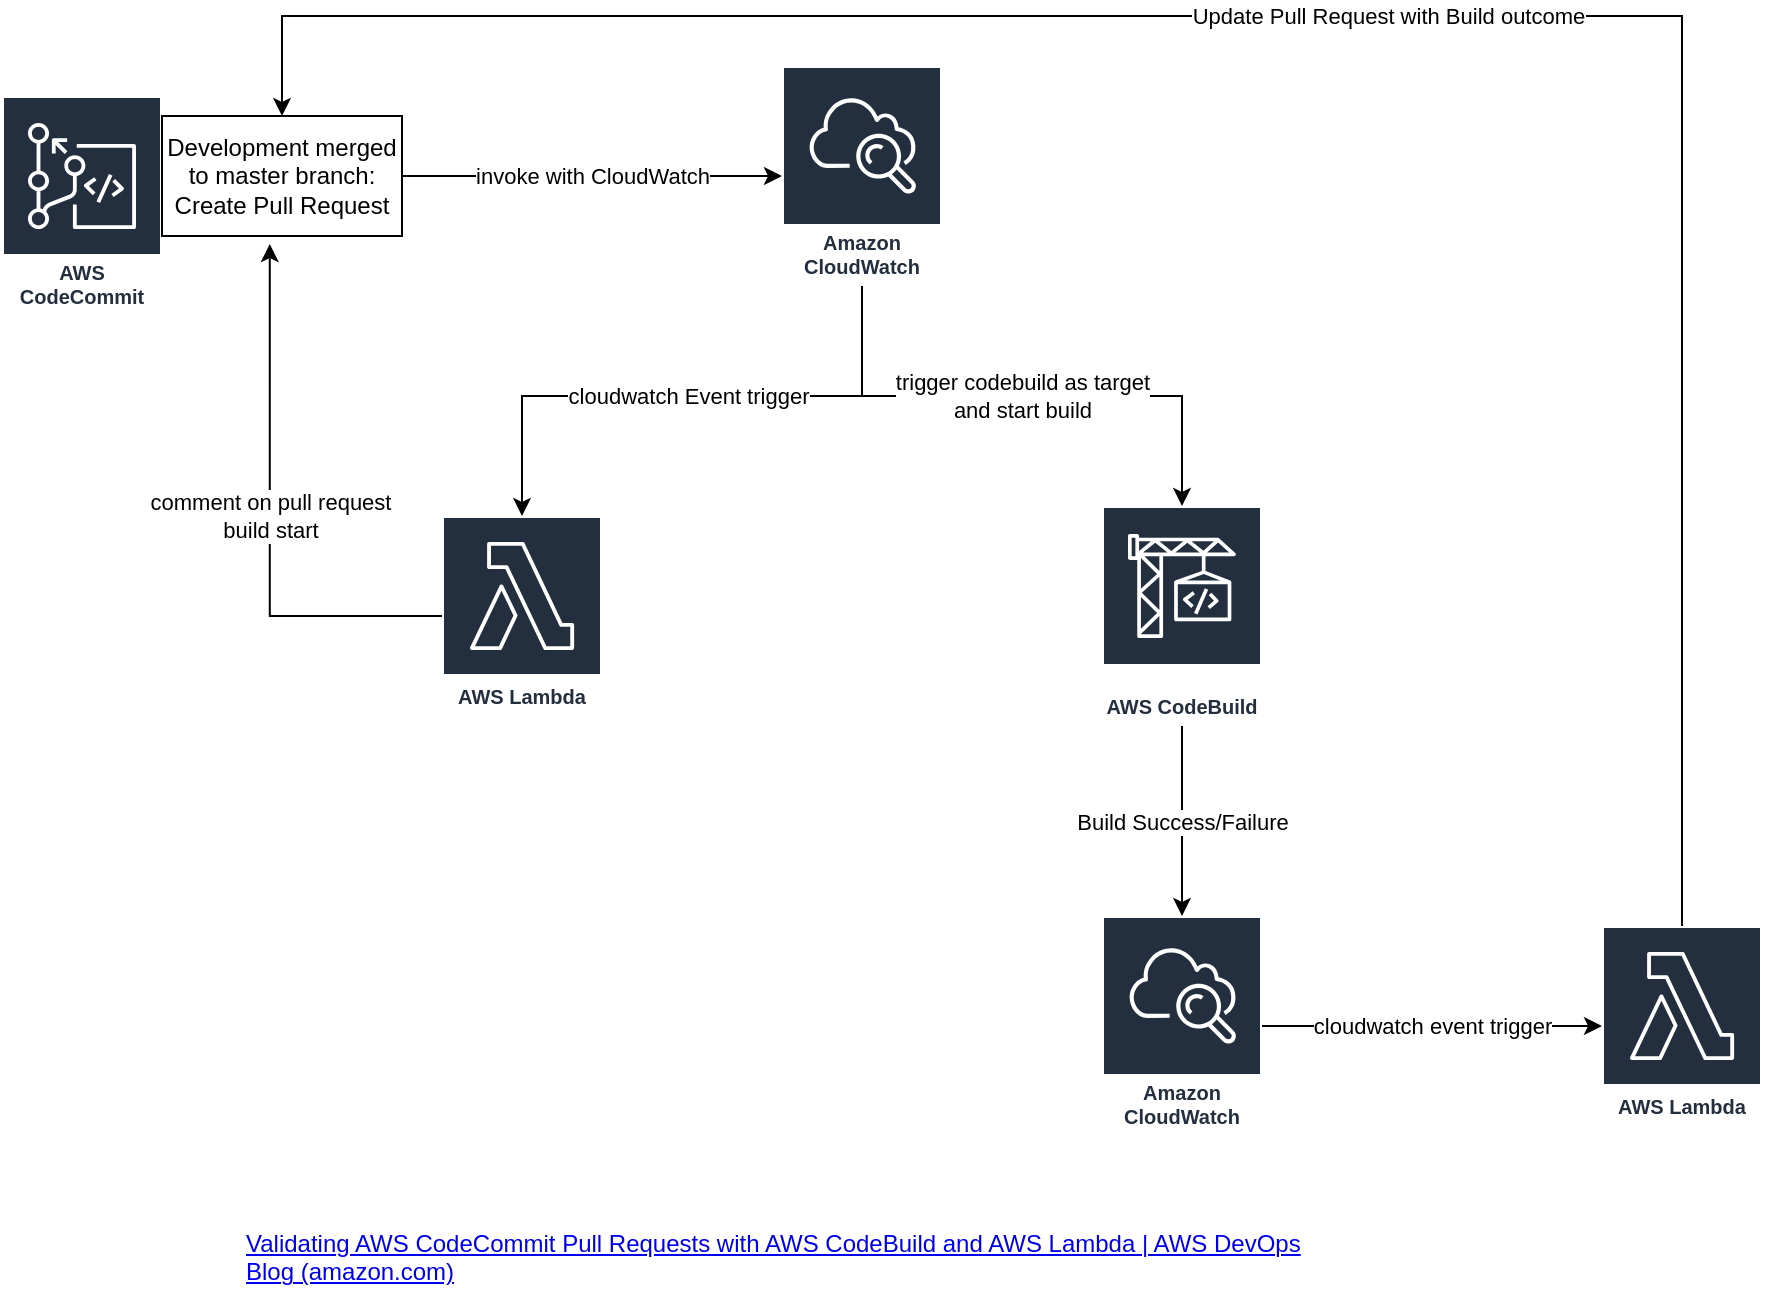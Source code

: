 <mxfile version="18.0.8" type="github">
  <diagram id="xywsq5rU2DJ8rIy3QOnQ" name="Page-1">
    <mxGraphModel dx="976" dy="633" grid="1" gridSize="10" guides="1" tooltips="1" connect="1" arrows="1" fold="1" page="1" pageScale="1" pageWidth="827" pageHeight="1169" math="0" shadow="0">
      <root>
        <mxCell id="0" />
        <mxCell id="1" parent="0" />
        <mxCell id="0tv8DI80XoGdA8b9kSTk-1" value="AWS CodeCommit" style="sketch=0;outlineConnect=0;fontColor=#232F3E;gradientColor=none;strokeColor=#ffffff;fillColor=#232F3E;dashed=0;verticalLabelPosition=middle;verticalAlign=bottom;align=center;html=1;whiteSpace=wrap;fontSize=10;fontStyle=1;spacing=3;shape=mxgraph.aws4.productIcon;prIcon=mxgraph.aws4.codecommit;" parent="1" vertex="1">
          <mxGeometry x="130" y="130" width="80" height="110" as="geometry" />
        </mxCell>
        <mxCell id="0tv8DI80XoGdA8b9kSTk-4" value="invoke with CloudWatch" style="edgeStyle=orthogonalEdgeStyle;rounded=0;orthogonalLoop=1;jettySize=auto;html=1;" parent="1" source="0tv8DI80XoGdA8b9kSTk-2" target="0tv8DI80XoGdA8b9kSTk-3" edge="1">
          <mxGeometry relative="1" as="geometry" />
        </mxCell>
        <mxCell id="0tv8DI80XoGdA8b9kSTk-2" value="Development merged to master branch:&lt;br&gt;Create Pull Request" style="rounded=0;whiteSpace=wrap;html=1;" parent="1" vertex="1">
          <mxGeometry x="210" y="140" width="120" height="60" as="geometry" />
        </mxCell>
        <mxCell id="0tv8DI80XoGdA8b9kSTk-6" value="cloudwatch Event trigger" style="edgeStyle=orthogonalEdgeStyle;rounded=0;orthogonalLoop=1;jettySize=auto;html=1;" parent="1" source="0tv8DI80XoGdA8b9kSTk-3" target="0tv8DI80XoGdA8b9kSTk-5" edge="1">
          <mxGeometry relative="1" as="geometry">
            <Array as="points">
              <mxPoint x="560" y="280" />
              <mxPoint x="390" y="280" />
            </Array>
          </mxGeometry>
        </mxCell>
        <mxCell id="0tv8DI80XoGdA8b9kSTk-9" value="trigger codebuild as target&lt;br&gt;and start build" style="edgeStyle=orthogonalEdgeStyle;rounded=0;orthogonalLoop=1;jettySize=auto;html=1;" parent="1" source="0tv8DI80XoGdA8b9kSTk-3" target="0tv8DI80XoGdA8b9kSTk-8" edge="1">
          <mxGeometry relative="1" as="geometry">
            <Array as="points">
              <mxPoint x="560" y="280" />
              <mxPoint x="720" y="280" />
            </Array>
          </mxGeometry>
        </mxCell>
        <mxCell id="0tv8DI80XoGdA8b9kSTk-3" value="Amazon CloudWatch" style="sketch=0;outlineConnect=0;fontColor=#232F3E;gradientColor=none;strokeColor=#ffffff;fillColor=#232F3E;dashed=0;verticalLabelPosition=middle;verticalAlign=bottom;align=center;html=1;whiteSpace=wrap;fontSize=10;fontStyle=1;spacing=3;shape=mxgraph.aws4.productIcon;prIcon=mxgraph.aws4.cloudwatch;" parent="1" vertex="1">
          <mxGeometry x="520" y="115" width="80" height="110" as="geometry" />
        </mxCell>
        <mxCell id="0tv8DI80XoGdA8b9kSTk-7" value="comment on pull request&lt;br&gt;build start" style="edgeStyle=orthogonalEdgeStyle;rounded=0;orthogonalLoop=1;jettySize=auto;html=1;entryX=0.449;entryY=1.067;entryDx=0;entryDy=0;entryPerimeter=0;" parent="1" source="0tv8DI80XoGdA8b9kSTk-5" target="0tv8DI80XoGdA8b9kSTk-2" edge="1">
          <mxGeometry relative="1" as="geometry" />
        </mxCell>
        <mxCell id="0tv8DI80XoGdA8b9kSTk-5" value="AWS Lambda" style="sketch=0;outlineConnect=0;fontColor=#232F3E;gradientColor=none;strokeColor=#ffffff;fillColor=#232F3E;dashed=0;verticalLabelPosition=middle;verticalAlign=bottom;align=center;html=1;whiteSpace=wrap;fontSize=10;fontStyle=1;spacing=3;shape=mxgraph.aws4.productIcon;prIcon=mxgraph.aws4.lambda;" parent="1" vertex="1">
          <mxGeometry x="350" y="340" width="80" height="100" as="geometry" />
        </mxCell>
        <mxCell id="0tv8DI80XoGdA8b9kSTk-11" value="Build Success/Failure" style="edgeStyle=orthogonalEdgeStyle;rounded=0;orthogonalLoop=1;jettySize=auto;html=1;" parent="1" source="0tv8DI80XoGdA8b9kSTk-8" target="0tv8DI80XoGdA8b9kSTk-10" edge="1">
          <mxGeometry relative="1" as="geometry" />
        </mxCell>
        <mxCell id="0tv8DI80XoGdA8b9kSTk-8" value="AWS CodeBuild" style="sketch=0;outlineConnect=0;fontColor=#232F3E;gradientColor=none;strokeColor=#ffffff;fillColor=#232F3E;dashed=0;verticalLabelPosition=middle;verticalAlign=bottom;align=center;html=1;whiteSpace=wrap;fontSize=10;fontStyle=1;spacing=3;shape=mxgraph.aws4.productIcon;prIcon=mxgraph.aws4.codebuild;" parent="1" vertex="1">
          <mxGeometry x="680" y="335" width="80" height="110" as="geometry" />
        </mxCell>
        <mxCell id="0tv8DI80XoGdA8b9kSTk-14" value="cloudwatch event trigger" style="edgeStyle=orthogonalEdgeStyle;rounded=0;orthogonalLoop=1;jettySize=auto;html=1;" parent="1" source="0tv8DI80XoGdA8b9kSTk-10" target="0tv8DI80XoGdA8b9kSTk-12" edge="1">
          <mxGeometry relative="1" as="geometry" />
        </mxCell>
        <mxCell id="0tv8DI80XoGdA8b9kSTk-10" value="Amazon CloudWatch" style="sketch=0;outlineConnect=0;fontColor=#232F3E;gradientColor=none;strokeColor=#ffffff;fillColor=#232F3E;dashed=0;verticalLabelPosition=middle;verticalAlign=bottom;align=center;html=1;whiteSpace=wrap;fontSize=10;fontStyle=1;spacing=3;shape=mxgraph.aws4.productIcon;prIcon=mxgraph.aws4.cloudwatch;" parent="1" vertex="1">
          <mxGeometry x="680" y="540" width="80" height="110" as="geometry" />
        </mxCell>
        <mxCell id="0tv8DI80XoGdA8b9kSTk-15" value="Update Pull Request with Build outcome" style="edgeStyle=orthogonalEdgeStyle;rounded=0;orthogonalLoop=1;jettySize=auto;html=1;" parent="1" source="0tv8DI80XoGdA8b9kSTk-12" target="0tv8DI80XoGdA8b9kSTk-2" edge="1">
          <mxGeometry relative="1" as="geometry">
            <Array as="points">
              <mxPoint x="970" y="90" />
              <mxPoint x="270" y="90" />
            </Array>
          </mxGeometry>
        </mxCell>
        <mxCell id="0tv8DI80XoGdA8b9kSTk-12" value="AWS Lambda" style="sketch=0;outlineConnect=0;fontColor=#232F3E;gradientColor=none;strokeColor=#ffffff;fillColor=#232F3E;dashed=0;verticalLabelPosition=middle;verticalAlign=bottom;align=center;html=1;whiteSpace=wrap;fontSize=10;fontStyle=1;spacing=3;shape=mxgraph.aws4.productIcon;prIcon=mxgraph.aws4.lambda;" parent="1" vertex="1">
          <mxGeometry x="930" y="545" width="80" height="100" as="geometry" />
        </mxCell>
        <mxCell id="BQY0IYdK_t_XOAy1CIlX-1" value="&lt;meta charset=&quot;utf-8&quot;&gt;&lt;a href=&quot;https://aws.amazon.com/blogs/devops/validating-aws-codecommit-pull-requests-with-aws-codebuild-and-aws-lambda/&quot;&gt;Validating AWS CodeCommit Pull Requests with AWS CodeBuild and AWS Lambda | AWS DevOps Blog (amazon.com)&lt;/a&gt;" style="text;whiteSpace=wrap;html=1;" vertex="1" parent="1">
          <mxGeometry x="250" y="690" width="550" height="40" as="geometry" />
        </mxCell>
      </root>
    </mxGraphModel>
  </diagram>
</mxfile>
